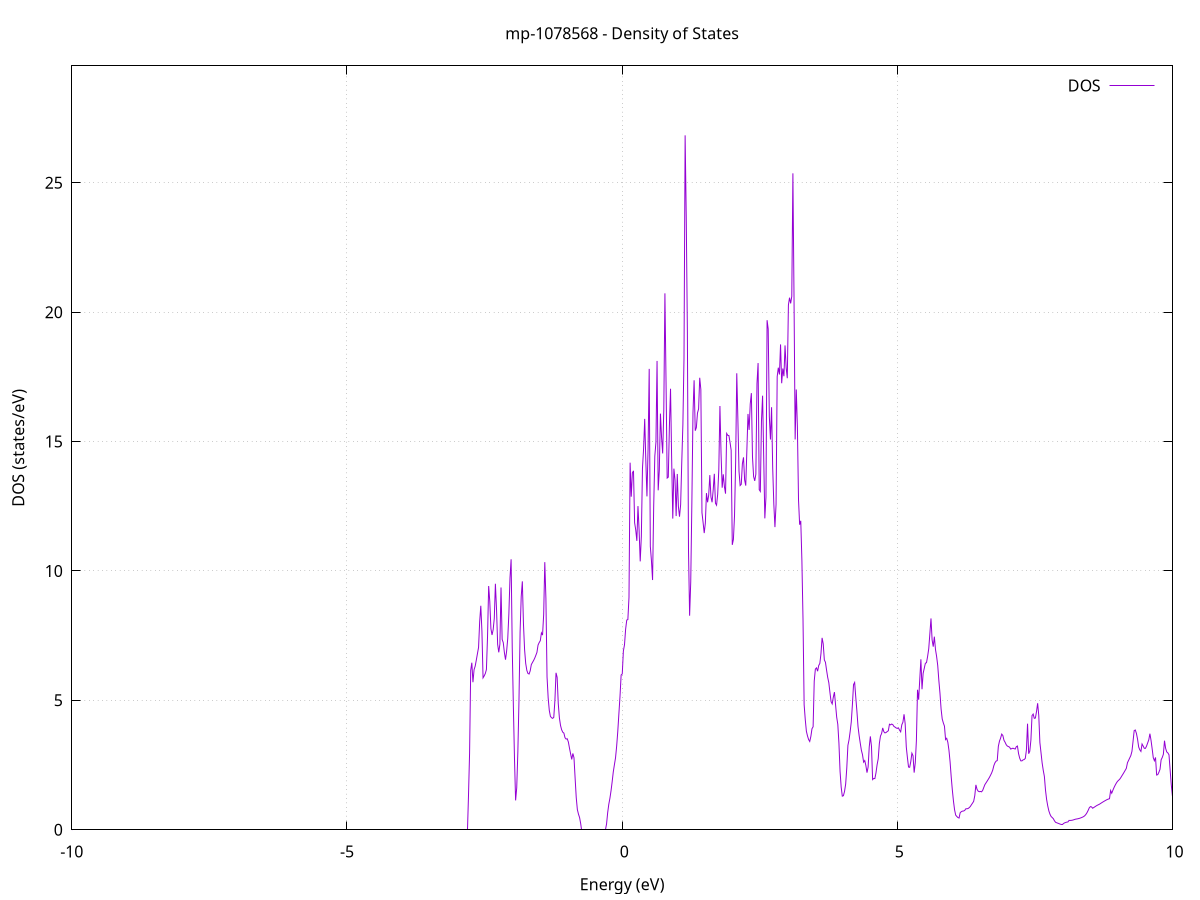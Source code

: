 set title 'mp-1078568 - Density of States'
set xlabel 'Energy (eV)'
set ylabel 'DOS (states/eV)'
set grid
set xrange [-10:10]
set yrange [0:29.516]
set xzeroaxis lt -1
set terminal png size 800,600
set output 'mp-1078568_dos_gnuplot.png'
plot '-' using 1:2 with lines title 'DOS'
-13.379700 0.000000
-13.359300 0.000000
-13.338900 0.000000
-13.318500 0.000000
-13.298100 0.000000
-13.277700 0.000000
-13.257300 0.000000
-13.236900 0.000000
-13.216500 0.000000
-13.196100 0.000000
-13.175700 0.000000
-13.155300 0.000000
-13.134900 0.000000
-13.114500 0.000000
-13.094100 0.000000
-13.073700 0.000000
-13.053300 0.000000
-13.032900 0.000000
-13.012500 0.000000
-12.992100 0.000000
-12.971700 0.000000
-12.951300 0.000000
-12.930900 0.000000
-12.910500 0.000000
-12.890100 0.000000
-12.869700 0.000000
-12.849300 0.000000
-12.828900 0.000000
-12.808500 0.000000
-12.788100 0.000000
-12.767700 0.000000
-12.747300 0.000000
-12.726900 0.000000
-12.706500 0.000000
-12.686100 0.000000
-12.665700 0.000000
-12.645300 0.000000
-12.624900 0.000000
-12.604500 0.000000
-12.584100 0.000000
-12.563700 0.000000
-12.543300 0.000000
-12.522900 0.000000
-12.502500 0.000000
-12.482100 0.000000
-12.461700 0.000000
-12.441300 0.000000
-12.420900 0.000000
-12.400500 0.000000
-12.380100 0.000000
-12.359700 0.000000
-12.339300 0.000000
-12.318900 0.000000
-12.298500 0.000000
-12.278100 0.000000
-12.257700 0.000000
-12.237300 0.000000
-12.216900 0.000000
-12.196500 0.000000
-12.176100 0.000000
-12.155700 0.000000
-12.135300 0.000000
-12.114900 0.000000
-12.094500 0.000000
-12.074100 0.000000
-12.053700 0.000000
-12.033300 0.000000
-12.012900 0.000000
-11.992500 0.000000
-11.972100 0.000000
-11.951700 0.000000
-11.931300 0.000000
-11.910900 0.000000
-11.890500 0.000000
-11.870100 0.000000
-11.849700 0.000000
-11.829300 0.000000
-11.808900 0.000000
-11.788500 0.000000
-11.768100 0.000000
-11.747700 0.000000
-11.727300 0.000000
-11.706900 0.000000
-11.686500 0.000000
-11.666100 0.000000
-11.645700 0.000000
-11.625300 0.000000
-11.604900 0.000000
-11.584500 0.000000
-11.564100 0.000000
-11.543700 0.000000
-11.523400 0.108900
-11.503000 0.819400
-11.482600 1.205900
-11.462200 1.557700
-11.441800 1.881600
-11.421400 2.191000
-11.401000 2.524100
-11.380600 2.869400
-11.360200 3.245200
-11.339800 3.652800
-11.319400 4.120000
-11.299000 4.657200
-11.278600 5.341600
-11.258200 6.221000
-11.237800 7.746300
-11.217400 8.858900
-11.197000 9.033500
-11.176600 9.567700
-11.156200 12.943600
-11.135800 8.912300
-11.115400 0.014500
-11.095000 4.649700
-11.074600 15.987800
-11.054200 9.380000
-11.033800 8.810100
-11.013400 8.669100
-10.993000 8.703800
-10.972600 7.683500
-10.952200 5.971200
-10.931800 5.061000
-10.911400 4.352900
-10.891000 3.793000
-10.870600 3.294800
-10.850200 2.865000
-10.829800 2.467000
-10.809400 2.091800
-10.789000 1.727900
-10.768600 1.366600
-10.748200 0.968600
-10.727800 0.380300
-10.707400 0.000000
-10.687000 0.000000
-10.666600 0.000000
-10.646200 0.000000
-10.625800 0.000000
-10.605400 0.000000
-10.585000 0.000000
-10.564600 0.000000
-10.544200 0.000000
-10.523800 0.000000
-10.503400 0.000000
-10.483000 0.000000
-10.462600 0.000000
-10.442200 0.000000
-10.421800 0.000000
-10.401400 0.000000
-10.381000 0.000000
-10.360600 0.000000
-10.340200 0.000000
-10.319800 0.000000
-10.299400 0.000000
-10.279000 0.000000
-10.258600 0.000000
-10.238200 0.000000
-10.217800 0.000000
-10.197400 0.000000
-10.177000 0.000000
-10.156600 0.000000
-10.136200 0.000000
-10.115800 0.000000
-10.095400 0.000000
-10.075000 0.000000
-10.054600 0.000000
-10.034200 0.000000
-10.013800 0.000000
-9.993400 0.000000
-9.973000 0.000000
-9.952600 0.000000
-9.932200 0.000000
-9.911800 0.000000
-9.891400 0.000000
-9.871000 0.000000
-9.850600 0.000000
-9.830200 0.000000
-9.809800 0.000000
-9.789400 0.000000
-9.769000 0.000000
-9.748600 0.000000
-9.728200 0.000000
-9.707800 0.000000
-9.687400 0.000000
-9.667000 0.000000
-9.646600 0.000000
-9.626300 0.000000
-9.605900 0.000000
-9.585500 0.000000
-9.565100 0.000000
-9.544700 0.000000
-9.524300 0.000000
-9.503900 0.000000
-9.483500 0.000000
-9.463100 0.000000
-9.442700 0.000000
-9.422300 0.000000
-9.401900 0.000000
-9.381500 0.000000
-9.361100 0.000000
-9.340700 0.000000
-9.320300 0.000000
-9.299900 0.000000
-9.279500 0.000000
-9.259100 0.000000
-9.238700 0.000000
-9.218300 0.000000
-9.197900 0.000000
-9.177500 0.000000
-9.157100 0.000000
-9.136700 0.000000
-9.116300 0.000000
-9.095900 0.000000
-9.075500 0.000000
-9.055100 0.000000
-9.034700 0.000000
-9.014300 0.000000
-8.993900 0.000000
-8.973500 0.000000
-8.953100 0.000000
-8.932700 0.000000
-8.912300 0.000000
-8.891900 0.000000
-8.871500 0.000000
-8.851100 0.000000
-8.830700 0.000000
-8.810300 0.000000
-8.789900 0.000000
-8.769500 0.000000
-8.749100 0.000000
-8.728700 0.000000
-8.708300 0.000000
-8.687900 0.000000
-8.667500 0.000000
-8.647100 0.000000
-8.626700 0.000000
-8.606300 0.000000
-8.585900 0.000000
-8.565500 0.000000
-8.545100 0.000000
-8.524700 0.000000
-8.504300 0.000000
-8.483900 0.000000
-8.463500 0.000000
-8.443100 0.000000
-8.422700 0.000000
-8.402300 0.000000
-8.381900 0.000000
-8.361500 0.000000
-8.341100 0.000000
-8.320700 0.000000
-8.300300 0.000000
-8.279900 0.000000
-8.259500 0.000000
-8.239100 0.000000
-8.218700 0.000000
-8.198300 0.000000
-8.177900 0.000000
-8.157500 0.000000
-8.137100 0.000000
-8.116700 0.000000
-8.096300 0.000000
-8.075900 0.000000
-8.055500 0.000000
-8.035100 0.000000
-8.014700 0.000000
-7.994300 0.000000
-7.973900 0.000000
-7.953500 0.000000
-7.933100 0.000000
-7.912700 0.000000
-7.892300 0.000000
-7.871900 0.000000
-7.851500 0.000000
-7.831100 0.000000
-7.810700 0.000000
-7.790300 0.000000
-7.769900 0.000000
-7.749500 0.000000
-7.729200 0.000000
-7.708800 0.000000
-7.688400 0.000000
-7.668000 0.000000
-7.647600 0.000000
-7.627200 0.000000
-7.606800 0.000000
-7.586400 0.000000
-7.566000 0.000000
-7.545600 0.000000
-7.525200 0.000000
-7.504800 0.000000
-7.484400 0.000000
-7.464000 0.000000
-7.443600 0.000000
-7.423200 0.000000
-7.402800 0.000000
-7.382400 0.000000
-7.362000 0.000000
-7.341600 0.000000
-7.321200 0.000000
-7.300800 0.000000
-7.280400 0.000000
-7.260000 0.000000
-7.239600 0.000000
-7.219200 0.000000
-7.198800 0.000000
-7.178400 0.000000
-7.158000 0.000000
-7.137600 0.000000
-7.117200 0.000000
-7.096800 0.000000
-7.076400 0.000000
-7.056000 0.000000
-7.035600 0.000000
-7.015200 0.000000
-6.994800 0.000000
-6.974400 0.000000
-6.954000 0.000000
-6.933600 0.000000
-6.913200 0.000000
-6.892800 0.000000
-6.872400 0.000000
-6.852000 0.000000
-6.831600 0.000000
-6.811200 0.000000
-6.790800 0.000000
-6.770400 0.000000
-6.750000 0.000000
-6.729600 0.000000
-6.709200 0.000000
-6.688800 0.000000
-6.668400 0.000000
-6.648000 0.000000
-6.627600 0.000000
-6.607200 0.000000
-6.586800 0.000000
-6.566400 0.000000
-6.546000 0.000000
-6.525600 0.000000
-6.505200 0.000000
-6.484800 0.000000
-6.464400 0.000000
-6.444000 0.000000
-6.423600 0.000000
-6.403200 0.000000
-6.382800 0.000000
-6.362400 0.000000
-6.342000 0.000000
-6.321600 0.000000
-6.301200 0.000000
-6.280800 0.000000
-6.260400 0.000000
-6.240000 0.000000
-6.219600 0.000000
-6.199200 0.000000
-6.178800 0.000000
-6.158400 0.000000
-6.138000 0.000000
-6.117600 0.000000
-6.097200 0.000000
-6.076800 0.000000
-6.056400 0.000000
-6.036000 0.000000
-6.015600 0.000000
-5.995200 0.000000
-5.974800 0.000000
-5.954400 0.000000
-5.934000 0.000000
-5.913600 0.000000
-5.893200 0.000000
-5.872800 0.000000
-5.852500 0.000000
-5.832100 0.000000
-5.811700 0.000000
-5.791300 0.000000
-5.770900 0.000000
-5.750500 0.000000
-5.730100 0.000000
-5.709700 0.000000
-5.689300 0.000000
-5.668900 0.000000
-5.648500 0.000000
-5.628100 0.000000
-5.607700 0.000000
-5.587300 0.000000
-5.566900 0.000000
-5.546500 0.000000
-5.526100 0.000000
-5.505700 0.000000
-5.485300 0.000000
-5.464900 0.000000
-5.444500 0.000000
-5.424100 0.000000
-5.403700 0.000000
-5.383300 0.000000
-5.362900 0.000000
-5.342500 0.000000
-5.322100 0.000000
-5.301700 0.000000
-5.281300 0.000000
-5.260900 0.000000
-5.240500 0.000000
-5.220100 0.000000
-5.199700 0.000000
-5.179300 0.000000
-5.158900 0.000000
-5.138500 0.000000
-5.118100 0.000000
-5.097700 0.000000
-5.077300 0.000000
-5.056900 0.000000
-5.036500 0.000000
-5.016100 0.000000
-4.995700 0.000000
-4.975300 0.000000
-4.954900 0.000000
-4.934500 0.000000
-4.914100 0.000000
-4.893700 0.000000
-4.873300 0.000000
-4.852900 0.000000
-4.832500 0.000000
-4.812100 0.000000
-4.791700 0.000000
-4.771300 0.000000
-4.750900 0.000000
-4.730500 0.000000
-4.710100 0.000000
-4.689700 0.000000
-4.669300 0.000000
-4.648900 0.000000
-4.628500 0.000000
-4.608100 0.000000
-4.587700 0.000000
-4.567300 0.000000
-4.546900 0.000000
-4.526500 0.000000
-4.506100 0.000000
-4.485700 0.000000
-4.465300 0.000000
-4.444900 0.000000
-4.424500 0.000000
-4.404100 0.000000
-4.383700 0.000000
-4.363300 0.000000
-4.342900 0.000000
-4.322500 0.000000
-4.302100 0.000000
-4.281700 0.000000
-4.261300 0.000000
-4.240900 0.000000
-4.220500 0.000000
-4.200100 0.000000
-4.179700 0.000000
-4.159300 0.000000
-4.138900 0.000000
-4.118500 0.000000
-4.098100 0.000000
-4.077700 0.000000
-4.057300 0.000000
-4.036900 0.000000
-4.016500 0.000000
-3.996100 0.000000
-3.975700 0.000000
-3.955400 0.000000
-3.935000 0.000000
-3.914600 0.000000
-3.894200 0.000000
-3.873800 0.000000
-3.853400 0.000000
-3.833000 0.000000
-3.812600 0.000000
-3.792200 0.000000
-3.771800 0.000000
-3.751400 0.000000
-3.731000 0.000000
-3.710600 0.000000
-3.690200 0.000000
-3.669800 0.000000
-3.649400 0.000000
-3.629000 0.000000
-3.608600 0.000000
-3.588200 0.000000
-3.567800 0.000000
-3.547400 0.000000
-3.527000 0.000000
-3.506600 0.000000
-3.486200 0.000000
-3.465800 0.000000
-3.445400 0.000000
-3.425000 0.000000
-3.404600 0.000000
-3.384200 0.000000
-3.363800 0.000000
-3.343400 0.000000
-3.323000 0.000000
-3.302600 0.000000
-3.282200 0.000000
-3.261800 0.000000
-3.241400 0.000000
-3.221000 0.000000
-3.200600 0.000000
-3.180200 0.000000
-3.159800 0.000000
-3.139400 0.000000
-3.119000 0.000000
-3.098600 0.000000
-3.078200 0.000000
-3.057800 0.000000
-3.037400 0.000000
-3.017000 0.000000
-2.996600 0.000000
-2.976200 0.000000
-2.955800 0.000000
-2.935400 0.000000
-2.915000 0.000000
-2.894600 0.000000
-2.874200 0.000000
-2.853800 0.000000
-2.833400 0.000000
-2.813000 0.000000
-2.792600 1.263100
-2.772200 2.953800
-2.751800 6.156300
-2.731400 6.455600
-2.711000 5.700800
-2.690600 6.186400
-2.670200 6.322100
-2.649800 6.556500
-2.629400 6.803900
-2.609000 7.045700
-2.588600 8.047800
-2.568200 8.655600
-2.547800 7.667600
-2.527400 5.870600
-2.507000 5.944100
-2.486600 6.035700
-2.466200 6.190700
-2.445800 7.469800
-2.425400 9.418700
-2.405000 8.815800
-2.384600 7.771700
-2.364200 7.525800
-2.343800 7.729900
-2.323400 8.165800
-2.303000 9.505700
-2.282600 8.524500
-2.262200 7.166500
-2.241800 6.855100
-2.221400 7.174000
-2.201000 9.363200
-2.180600 7.357000
-2.160200 7.231900
-2.139800 6.850400
-2.119400 6.571900
-2.099000 6.904500
-2.078600 7.390900
-2.058300 8.344400
-2.037900 9.727400
-2.017500 10.451000
-1.997100 7.046400
-1.976700 4.787600
-1.956300 2.759700
-1.935900 1.134900
-1.915500 1.620100
-1.895100 3.003200
-1.874700 4.996200
-1.854300 7.640000
-1.833900 9.012200
-1.813500 9.599100
-1.793100 7.951500
-1.772700 6.963200
-1.752300 6.427300
-1.731900 6.159300
-1.711500 6.039700
-1.691100 6.018100
-1.670700 6.140700
-1.650300 6.382500
-1.629900 6.462900
-1.609500 6.538900
-1.589100 6.627300
-1.568700 6.737500
-1.548300 6.853500
-1.527900 7.138400
-1.507500 7.232800
-1.487100 7.307100
-1.466700 7.607900
-1.446300 7.523400
-1.425900 8.316100
-1.405500 10.341700
-1.385100 8.929300
-1.364700 5.907300
-1.344300 5.097800
-1.323900 4.614200
-1.303500 4.383200
-1.283100 4.329500
-1.262700 4.304700
-1.242300 4.344100
-1.221900 4.986600
-1.201500 6.064900
-1.181100 5.890600
-1.160700 4.873400
-1.140300 4.326200
-1.119900 4.031900
-1.099500 3.866300
-1.079100 3.770400
-1.058700 3.736100
-1.038300 3.558100
-1.017900 3.505100
-0.997500 3.516300
-0.977100 3.390000
-0.956700 3.152600
-0.936300 2.932000
-0.915900 2.719000
-0.895500 2.948300
-0.875100 2.783400
-0.854700 2.001700
-0.834300 1.249900
-0.813900 0.780700
-0.793500 0.604200
-0.773100 0.470800
-0.752700 0.229800
-0.732300 0.000000
-0.711900 0.000000
-0.691500 0.000000
-0.671100 0.000000
-0.650700 0.000000
-0.630300 0.000000
-0.609900 0.000000
-0.589500 0.000000
-0.569100 0.000000
-0.548700 0.000000
-0.528300 0.000000
-0.507900 0.000000
-0.487500 0.000000
-0.467100 0.000000
-0.446700 0.000000
-0.426300 0.000000
-0.405900 0.000000
-0.385500 0.000000
-0.365100 0.000000
-0.344700 0.000000
-0.324300 0.000000
-0.303900 0.000000
-0.283500 0.219700
-0.263100 0.658700
-0.242700 0.983800
-0.222300 1.217500
-0.201900 1.507600
-0.181500 1.855500
-0.161200 2.232700
-0.140800 2.511800
-0.120400 2.776700
-0.100000 3.224900
-0.079600 3.792600
-0.059200 4.485600
-0.038800 5.158600
-0.018400 5.979600
0.002000 6.021200
0.022400 6.906800
0.042800 7.150300
0.063200 7.750600
0.083600 8.102700
0.104000 8.123200
0.124400 8.981000
0.144800 14.183900
0.165200 12.870300
0.185600 13.785500
0.206000 13.868900
0.226400 11.864800
0.246800 11.586300
0.267200 11.162800
0.287600 12.507200
0.308000 11.578300
0.328400 10.369200
0.348800 11.334100
0.369200 13.959100
0.389600 14.718600
0.410000 15.877000
0.430400 14.243900
0.450800 12.881100
0.471200 14.723800
0.491600 17.809100
0.512000 10.949400
0.532400 10.397200
0.552800 9.650200
0.573200 12.503100
0.593600 14.433200
0.614000 14.966100
0.634400 18.116100
0.654800 13.115700
0.675200 13.885300
0.695600 16.080800
0.716000 15.163800
0.736400 14.540200
0.756800 16.222400
0.777200 20.726200
0.797600 17.298500
0.818000 13.589800
0.838400 13.625100
0.858800 15.598000
0.879200 17.039800
0.899600 14.344000
0.920000 12.023100
0.940400 13.953400
0.960800 13.521300
0.981200 12.121500
1.001600 13.748500
1.022000 12.491700
1.042400 12.098200
1.062800 12.562100
1.083200 14.195300
1.103600 15.652800
1.124000 18.221800
1.144400 26.832600
1.164800 23.677300
1.185200 19.255000
1.205600 10.798400
1.226000 8.272000
1.246400 9.584900
1.266800 12.628700
1.287200 16.113100
1.307600 17.367200
1.328000 15.419300
1.348400 15.540500
1.368800 16.101600
1.389200 16.260500
1.409600 17.464400
1.430000 17.011800
1.450400 12.252100
1.470800 11.874400
1.491200 11.464800
1.511600 11.845700
1.532000 13.008400
1.552400 12.655200
1.572800 12.933600
1.593200 13.703300
1.613600 12.859400
1.634000 12.654300
1.654400 13.132800
1.674800 13.754500
1.695200 12.618300
1.715500 12.540900
1.735900 12.963200
1.756300 13.909700
1.776700 16.372500
1.797100 14.540400
1.817500 13.216600
1.837900 13.734600
1.858300 13.257400
1.878700 12.987300
1.899100 15.313300
1.919500 15.240400
1.939900 15.231900
1.960300 14.965900
1.980700 14.667600
2.001100 11.008500
2.021500 11.214600
2.041900 12.132500
2.062300 14.209300
2.082700 17.639200
2.103100 15.842400
2.123500 13.851000
2.143900 13.300800
2.164300 13.347900
2.184700 14.142800
2.205100 14.389500
2.225500 13.513900
2.245900 13.297900
2.266300 14.680700
2.286700 16.066400
2.307100 15.451100
2.327500 16.449800
2.347900 16.871500
2.368300 14.410000
2.388700 13.650800
2.409100 13.480800
2.429500 13.740700
2.449900 17.242300
2.470300 18.033500
2.490700 13.140500
2.511100 13.073000
2.531500 15.789000
2.551900 16.773800
2.572300 14.375100
2.592700 12.031100
2.613100 12.854700
2.633500 19.689200
2.653900 19.349900
2.674300 15.971300
2.694700 15.079800
2.715100 16.327900
2.735500 13.984100
2.755900 12.584200
2.776300 11.694900
2.796700 12.576900
2.817100 17.509100
2.837500 17.853900
2.857900 17.591600
2.878300 18.754800
2.898700 17.253800
2.919100 17.821400
2.939500 17.524600
2.959900 18.713500
2.980300 17.844400
3.000700 17.447800
3.021100 20.276800
3.041500 20.559400
3.061900 20.338000
3.082300 20.613200
3.102700 25.363500
3.123100 20.519000
3.143500 15.081500
3.163900 17.012700
3.184300 15.569900
3.204700 12.743900
3.225100 11.788200
3.245500 11.938300
3.265900 10.421500
3.286300 8.141100
3.306700 4.835600
3.327100 4.263700
3.347500 3.808100
3.367900 3.625400
3.388300 3.485500
3.408700 3.412300
3.429100 3.608700
3.449500 3.904700
3.469900 3.979400
3.490300 5.746400
3.510700 6.207300
3.531100 6.255500
3.551500 6.127100
3.571900 6.347400
3.592300 6.428600
3.612600 6.806400
3.633000 7.415500
3.653400 7.184200
3.673800 6.564400
3.694200 6.470900
3.714600 6.166100
3.735000 5.887300
3.755400 5.681500
3.775800 5.303700
3.796200 4.951600
3.816600 4.863500
3.837000 5.123100
3.857400 5.319100
3.877800 4.830000
3.898200 4.352000
3.918600 4.072100
3.939000 3.343800
3.959400 2.262600
3.979800 1.650700
4.000200 1.299000
4.020600 1.316600
4.041000 1.484400
4.061400 1.766800
4.081800 2.392900
4.102200 3.260900
4.122600 3.474900
4.143000 3.795000
4.163400 4.166800
4.183800 4.832900
4.204200 5.608300
4.224600 5.692500
4.245000 5.122200
4.265400 4.588800
4.285800 3.988600
4.306200 3.637600
4.326600 3.343200
4.347000 3.071900
4.367400 2.898700
4.387800 2.613400
4.408200 2.674200
4.428600 2.481500
4.449000 2.208300
4.469400 2.424800
4.489800 3.204000
4.510200 3.607300
4.530600 3.220300
4.551000 1.939100
4.571400 1.982900
4.591800 1.977700
4.612200 2.198400
4.632600 2.514400
4.653000 2.744900
4.673400 3.329700
4.693800 3.621800
4.714200 3.717000
4.734600 3.935700
4.755000 3.789100
4.775400 3.742500
4.795800 3.759000
4.816200 3.795000
4.836600 3.826000
4.857000 4.078800
4.877400 4.053500
4.897800 4.084700
4.918200 4.061600
4.938600 3.992200
4.959000 3.966900
4.979400 3.933300
4.999800 3.917800
5.020200 3.937800
5.040600 3.849000
5.061000 3.784800
5.081400 4.056800
5.101800 4.157600
5.122200 4.462000
5.142600 4.098700
5.163000 3.197300
5.183400 2.787100
5.203800 2.423500
5.224200 2.414200
5.244600 2.633800
5.265000 2.959100
5.285400 2.861400
5.305800 2.208400
5.326200 2.586000
5.346600 3.447000
5.367000 5.410000
5.387400 5.026700
5.407800 5.811300
5.428200 6.588500
5.448600 5.429300
5.469000 6.042300
5.489400 6.238000
5.509700 6.434600
5.530100 6.456700
5.550500 6.699100
5.570900 6.998200
5.591300 7.575400
5.611700 8.165800
5.632100 7.337200
5.652500 7.075800
5.672900 7.462100
5.693300 6.966900
5.713700 6.699900
5.734100 6.350200
5.754500 5.769500
5.774900 5.278500
5.795300 4.665400
5.815700 4.281300
5.836100 4.127700
5.856500 4.004400
5.876900 3.484800
5.897300 3.534700
5.917700 3.382900
5.938100 3.074700
5.958500 2.629800
5.978900 2.048400
5.999300 1.544500
6.019700 1.114400
6.040100 0.774400
6.060500 0.566600
6.080900 0.514200
6.101300 0.472500
6.121700 0.453800
6.142100 0.658500
6.162500 0.699200
6.182900 0.720000
6.203300 0.725700
6.223700 0.745200
6.244100 0.810000
6.264500 0.811400
6.284900 0.821300
6.305300 0.853400
6.325700 0.897900
6.346100 0.965100
6.366500 1.029700
6.386900 1.096900
6.407300 1.316700
6.427700 1.735100
6.448100 1.564200
6.468500 1.493100
6.488900 1.470700
6.509300 1.481200
6.529700 1.465700
6.550100 1.518000
6.570500 1.631900
6.590900 1.743800
6.611300 1.810600
6.631700 1.878400
6.652100 1.948200
6.672500 2.020300
6.692900 2.104800
6.713300 2.193300
6.733700 2.307400
6.754100 2.479300
6.774500 2.590100
6.794900 2.653200
6.815300 2.672400
6.835700 3.222800
6.856100 3.424900
6.876500 3.539800
6.896900 3.696700
6.917300 3.643600
6.937700 3.459100
6.958100 3.381200
6.978500 3.288100
6.998900 3.234500
7.019300 3.215000
7.039700 3.191300
7.060100 3.117500
7.080500 3.137000
7.100900 3.152100
7.121300 3.134500
7.141700 3.119000
7.162100 3.210300
7.182500 3.235500
7.202900 2.942800
7.223300 2.768500
7.243700 2.662900
7.264100 2.662400
7.284500 2.700700
7.304900 2.714700
7.325300 2.757300
7.345700 3.083800
7.366100 4.098500
7.386500 2.939400
7.406800 3.034900
7.427200 3.464600
7.447600 4.411600
7.468000 4.471100
7.488400 4.307100
7.508800 4.317500
7.529200 4.567800
7.549600 4.889500
7.570000 4.419600
7.590400 3.370000
7.610800 2.980300
7.631200 2.584100
7.651600 2.297800
7.672000 2.060600
7.692400 1.531800
7.712800 1.168000
7.733200 0.922100
7.753600 0.727700
7.774000 0.600500
7.794400 0.513700
7.814800 0.472100
7.835200 0.427500
7.855600 0.345600
7.876000 0.287700
7.896400 0.271100
7.916800 0.254200
7.937200 0.236900
7.957600 0.219000
7.978000 0.200700
7.998400 0.200700
8.018800 0.241200
8.039200 0.266400
8.059600 0.283300
8.080000 0.295700
8.100400 0.303700
8.120800 0.362300
8.141200 0.360500
8.161600 0.363500
8.182000 0.371300
8.202400 0.384000
8.222800 0.400000
8.243200 0.411800
8.263600 0.418600
8.284000 0.427500
8.304400 0.439000
8.324800 0.453000
8.345200 0.469600
8.365600 0.488800
8.386000 0.510700
8.406400 0.544600
8.426800 0.595300
8.447200 0.662800
8.467600 0.749600
8.488000 0.849000
8.508400 0.894800
8.528800 0.884400
8.549200 0.832400
8.569600 0.860000
8.590000 0.888700
8.610400 0.918100
8.630800 0.944300
8.651200 0.965300
8.671600 0.986800
8.692000 1.015100
8.712400 1.043100
8.732800 1.070200
8.753200 1.096600
8.773600 1.122200
8.794000 1.146500
8.814400 1.170000
8.834800 1.186200
8.855200 1.201100
8.875600 1.516800
8.896000 1.413600
8.916400 1.525400
8.936800 1.628300
8.957200 1.718100
8.977600 1.796100
8.998000 1.863800
9.018400 1.908500
9.038800 1.948200
9.059200 2.010100
9.079600 2.081700
9.100000 2.151100
9.120400 2.223400
9.140800 2.298600
9.161200 2.373900
9.181600 2.589300
9.202000 2.681300
9.222400 2.774500
9.242800 2.867400
9.263200 3.030000
9.283500 3.423800
9.303900 3.831700
9.324300 3.855200
9.344700 3.721200
9.365100 3.499800
9.385500 3.198100
9.405900 3.088200
9.426300 3.027100
9.446700 3.313800
9.467100 3.233900
9.487500 3.148600
9.507900 3.145100
9.528300 3.232200
9.548700 3.355100
9.569100 3.476900
9.589500 3.713900
9.609900 3.456900
9.630300 3.131300
9.650700 2.785200
9.671100 2.668200
9.691500 2.794900
9.711900 2.115400
9.732300 2.130500
9.752700 2.222400
9.773100 2.335700
9.793500 2.704900
9.813900 2.793400
9.834300 2.919200
9.854700 3.442200
9.875100 3.146500
9.895500 3.008100
9.915900 2.970200
9.936300 2.895500
9.956700 2.320100
9.977100 1.753400
9.997500 1.326700
10.017900 1.079400
10.038300 0.907900
10.058700 0.836300
10.079100 0.777400
10.099500 0.725600
10.119900 1.036200
10.140300 1.249300
10.160700 1.280900
10.181100 1.223100
10.201500 1.155400
10.221900 1.127500
10.242300 1.145300
10.262700 1.162600
10.283100 1.177400
10.303500 1.191000
10.323900 1.209400
10.344300 1.242600
10.364700 1.327100
10.385100 1.311300
10.405500 1.355800
10.425900 1.399400
10.446300 1.423800
10.466700 1.462500
10.487100 1.505300
10.507500 1.554600
10.527900 1.610100
10.548300 1.693700
10.568700 1.789300
10.589100 1.842000
10.609500 1.885700
10.629900 1.938900
10.650300 2.023500
10.670700 2.110100
10.691100 2.089900
10.711500 2.047200
10.731900 2.010800
10.752300 1.990200
10.772700 1.986800
10.793100 1.998800
10.813500 2.020600
10.833900 2.005800
10.854300 1.947800
10.874700 1.955800
10.895100 1.704000
10.915500 1.665700
10.935900 1.635800
10.956300 1.616200
10.976700 1.603600
10.997100 1.560300
11.017500 1.510900
11.037900 1.465800
11.058300 1.418400
11.078700 1.348100
11.099100 1.301600
11.119500 1.266500
11.139900 1.244700
11.160300 1.234600
11.180600 1.229700
11.201000 1.228300
11.221400 1.242800
11.241800 1.283800
11.262200 1.320000
11.282600 1.369600
11.303000 1.393100
11.323400 1.302200
11.343800 1.362300
11.364200 1.383300
11.384600 1.385100
11.405000 1.398100
11.425400 1.413800
11.445800 1.432300
11.466200 1.457100
11.486600 1.507900
11.507000 1.587300
11.527400 1.696200
11.547800 2.012200
11.568200 1.692000
11.588600 1.726800
11.609000 1.789400
11.629400 1.782100
11.649800 1.776700
11.670200 1.887700
11.690600 1.793900
11.711000 1.866400
11.731400 1.933200
11.751800 2.007100
11.772200 2.093600
11.792600 2.213200
11.813000 2.352600
11.833400 2.491600
11.853800 2.630200
11.874200 2.820600
11.894600 3.193000
11.915000 3.669900
11.935400 3.753300
11.955800 3.714300
11.976200 3.635300
11.996600 3.504900
12.017000 3.291800
12.037400 2.964000
12.057800 2.820400
12.078200 2.977600
12.098600 2.415900
12.119000 2.318500
12.139400 2.249900
12.159800 2.181800
12.180200 2.125500
12.200600 2.092800
12.221000 2.088200
12.241400 2.103400
12.261800 2.118500
12.282200 2.131300
12.302600 2.137500
12.323000 2.117400
12.343400 2.046700
12.363800 2.219500
12.384200 2.588700
12.404600 2.778800
12.425000 2.232600
12.445400 2.159900
12.465800 1.849800
12.486200 1.687500
12.506600 1.572500
12.527000 1.495700
12.547400 1.425900
12.567800 1.314800
12.588200 1.263000
12.608600 1.213400
12.629000 1.147400
12.649400 1.109100
12.669800 1.085700
12.690200 1.079200
12.710600 1.084200
12.731000 1.101100
12.751400 1.122100
12.771800 1.143000
12.792200 1.164100
12.812600 1.185200
12.833000 1.208900
12.853400 1.236300
12.873800 1.275700
12.894200 1.337400
12.914600 1.420600
12.935000 1.517400
12.955400 1.575400
12.975800 1.584800
12.996200 1.595300
13.016600 1.611600
13.037000 1.636000
13.057400 1.668900
13.077700 1.709000
13.098100 1.743100
13.118500 1.788100
13.138900 1.856400
13.159300 2.268200
13.179700 2.388500
13.200100 2.544400
13.220500 2.730300
13.240900 3.095300
13.261300 3.095600
13.281700 3.161700
13.302100 3.223100
13.322500 3.256400
13.342900 3.329300
13.363300 3.380800
13.383700 3.341200
13.404100 3.221100
13.424500 3.155500
13.444900 3.093000
13.465300 3.036600
13.485700 3.005200
13.506100 2.997000
13.526500 2.937700
13.546900 2.821100
13.567300 2.683200
13.587700 2.589000
13.608100 2.552900
13.628500 2.434000
13.648900 2.484500
13.669300 2.308500
13.689700 2.086500
13.710100 1.756600
13.730500 1.568900
13.750900 1.500800
13.771300 1.458900
13.791700 1.479700
13.812100 1.604700
13.832500 1.671500
13.852900 1.771600
13.873300 1.835000
13.893700 1.846600
13.914100 1.896000
13.934500 1.928500
13.954900 1.934800
13.975300 1.999000
13.995700 2.036900
14.016100 2.054300
14.036500 2.065500
14.056900 2.065400
14.077300 2.052800
14.097700 2.042800
14.118100 2.052200
14.138500 2.245600
14.158900 2.454500
14.179300 2.601500
14.199700 2.658100
14.220100 2.744800
14.240500 2.790300
14.260900 2.899700
14.281300 2.936500
14.301700 2.942200
14.322100 2.919200
14.342500 2.768200
14.362900 2.745800
14.383300 2.739700
14.403700 2.721600
14.424100 2.744000
14.444500 2.731800
14.464900 2.700400
14.485300 2.651700
14.505700 2.607300
14.526100 2.564500
14.546500 2.521400
14.566900 2.504900
14.587300 2.547200
14.607700 2.640100
14.628100 2.687600
14.648500 2.685700
14.668900 2.623800
14.689300 2.554500
14.709700 2.565100
14.730100 2.577700
14.750500 2.659500
14.770900 2.773700
14.791300 2.757200
14.811700 2.784600
14.832100 2.807300
14.852500 2.831800
14.872900 2.846700
14.893300 2.846200
14.913700 2.879600
14.934100 2.727100
14.954500 2.822000
14.974800 2.898500
14.995200 2.985100
15.015600 3.063000
15.036000 3.112800
15.056400 3.157200
15.076800 3.140500
15.097200 3.033500
15.117600 2.977300
15.138000 2.940700
15.158400 2.890900
15.178800 2.839300
15.199200 2.825800
15.219600 3.191400
15.240000 3.312600
15.260400 3.336300
15.280800 3.391900
15.301200 3.419700
15.321600 3.448600
15.342000 3.493300
15.362400 3.553400
15.382800 3.604300
15.403200 3.684200
15.423600 3.794000
15.444000 3.911100
15.464400 4.071900
15.484800 4.080700
15.505200 3.936300
15.525600 3.855000
15.546000 3.812700
15.566400 3.277700
15.586800 3.241700
15.607200 3.245500
15.627600 3.224200
15.648000 3.169300
15.668400 3.073500
15.688800 2.923600
15.709200 2.828000
15.729600 2.820200
15.750000 2.903500
15.770400 2.962000
15.790800 2.958100
15.811200 3.003000
15.831600 3.207100
15.852000 3.459600
15.872400 3.722800
15.892800 3.740800
15.913200 3.569800
15.933600 3.488000
15.954000 3.464100
15.974400 3.438900
15.994800 3.434000
16.015200 3.389800
16.035600 3.314300
16.056000 3.280900
16.076400 3.383200
16.096800 3.599900
16.117200 3.793500
16.137600 3.900400
16.158000 3.906900
16.178400 3.914000
16.198800 4.016200
16.219200 4.096300
16.239600 4.064700
16.260000 4.002000
16.280400 4.028500
16.300800 4.071900
16.321200 4.114600
16.341600 4.156700
16.362000 4.108000
16.382400 4.043100
16.402800 3.985600
16.423200 3.937800
16.443600 3.895600
16.464000 3.861900
16.484400 3.749800
16.504800 3.638900
16.525200 3.601000
16.545600 3.759500
16.566000 3.909600
16.586400 4.027600
16.606800 4.182300
16.627200 4.170500
16.647600 4.546800
16.668000 4.542500
16.688400 4.398200
16.708800 4.107200
16.729200 3.905300
16.749600 3.674400
16.770000 3.315700
16.790400 3.104600
16.810800 3.291300
16.831200 2.924800
16.851500 2.662500
16.871900 2.569200
16.892300 2.489400
16.912700 2.420100
16.933100 2.360200
16.953500 2.374500
16.973900 2.408900
16.994300 2.473700
17.014700 2.543000
17.035100 2.469000
17.055500 2.334900
17.075900 2.168200
17.096300 2.085000
17.116700 1.907200
17.137100 1.873800
17.157500 1.911200
17.177900 1.948600
17.198300 1.965000
17.218700 1.971200
17.239100 2.013500
17.259500 2.051600
17.279900 2.073900
17.300300 2.096300
17.320700 2.115400
17.341100 2.128600
17.361500 2.133900
17.381900 2.131600
17.402300 2.121700
17.422700 2.108900
17.443100 2.098800
17.463500 2.086300
17.483900 2.069800
17.504300 2.061700
17.524700 2.061600
17.545100 2.070400
17.565500 2.091300
17.585900 2.127100
17.606300 2.181400
17.626700 2.256600
17.647100 2.345900
17.667500 2.427000
17.687900 2.543200
17.708300 2.625700
17.728700 2.666900
17.749100 2.663000
17.769500 2.699100
17.789900 2.910000
17.810300 2.860200
17.830700 2.831500
17.851100 2.816800
17.871500 2.777200
17.891900 2.753200
17.912300 3.453300
17.932700 2.842700
17.953100 2.745900
17.973500 2.723700
17.993900 2.709100
18.014300 2.704600
18.034700 2.693700
18.055100 2.670800
18.075500 2.587300
18.095900 2.566400
18.116300 2.638700
18.136700 2.903700
18.157100 2.651300
18.177500 2.447300
18.197900 2.325100
18.218300 2.268000
18.238700 2.274300
18.259100 2.290200
18.279500 2.316100
18.299900 2.376600
18.320300 2.408600
18.340700 2.445300
18.361100 2.492900
18.381500 2.601900
18.401900 2.697100
18.422300 2.763100
18.442700 2.805000
18.463100 2.833200
18.483500 2.871100
18.503900 2.935600
18.524300 2.979700
18.544700 2.997300
18.565100 3.003000
18.585500 2.972500
18.605900 2.912600
18.626300 2.869600
18.646700 2.813200
18.667100 2.746600
18.687500 2.692000
18.707900 2.676200
18.728300 2.717200
18.748600 2.694900
18.769000 2.624800
18.789400 2.610300
18.809800 2.609000
18.830200 2.609500
18.850600 2.612600
18.871000 2.629600
18.891400 2.640100
18.911800 2.685200
18.932200 2.720800
18.952600 2.740700
18.973000 2.752700
18.993400 2.736600
19.013800 2.731000
19.034200 2.796200
19.054600 2.912800
19.075000 3.034400
19.095400 3.010500
19.115800 3.007500
19.136200 3.061900
19.156600 3.105600
19.177000 3.136300
19.197400 3.140400
19.217800 3.122900
19.238200 3.061400
19.258600 2.961500
19.279000 2.858700
19.299400 2.763200
19.319800 2.698600
19.340200 2.664700
19.360600 2.650100
19.381000 2.659400
19.401400 2.619600
19.421800 2.562700
19.442200 2.509500
19.462600 2.424600
19.483000 2.198600
19.503400 2.040200
19.523800 2.143800
19.544200 2.255500
19.564600 2.757800
19.585000 3.180600
19.605400 3.041300
19.625800 3.169500
19.646200 3.321600
19.666600 3.501000
19.687000 3.749400
19.707400 4.012500
19.727800 4.206900
19.748200 4.357100
19.768600 4.445200
19.789000 4.460400
19.809400 4.383000
19.829800 4.287900
19.850200 4.035200
19.870600 3.925500
19.891000 3.803300
19.911400 3.715600
19.931800 3.615100
19.952200 3.630600
19.972600 3.578400
19.993000 3.587000
20.013400 4.237000
20.033800 4.107600
20.054200 4.517600
20.074600 4.789800
20.095000 4.713500
20.115400 4.549700
20.135800 4.407200
20.156200 4.586600
20.176600 4.313000
20.197000 4.405800
20.217400 4.777000
20.237800 5.119400
20.258200 5.155600
20.278600 5.184500
20.299000 5.188400
20.319400 5.148300
20.339800 5.223100
20.360200 6.293700
20.380600 6.164300
20.401000 6.156200
20.421400 5.798600
20.441800 4.987000
20.462200 4.466300
20.482600 4.256000
20.503000 4.164600
20.523400 4.084200
20.543800 4.009300
20.564200 3.971700
20.584600 3.918800
20.605000 3.900700
20.625400 3.912100
20.645700 3.712500
20.666100 3.996200
20.686500 4.002000
20.706900 3.895000
20.727300 3.969300
20.747700 4.065900
20.768100 4.194400
20.788500 4.186800
20.808900 4.333100
20.829300 5.116100
20.849700 4.867700
20.870100 4.562100
20.890500 4.068400
20.910900 3.331000
20.931300 2.765900
20.951700 2.710300
20.972100 2.683800
20.992500 2.672500
21.012900 2.675300
21.033300 2.751900
21.053700 2.934200
21.074100 3.216000
21.094500 3.814700
21.114900 4.383600
21.135300 4.663700
21.155700 4.730200
21.176100 4.591000
21.196500 4.671400
21.216900 5.046300
21.237300 4.603500
21.257700 4.334100
21.278100 4.193000
21.298500 4.068100
21.318900 3.963600
21.339300 3.887900
21.359700 3.770800
21.380100 3.360000
21.400500 3.217600
21.420900 3.098000
21.441300 2.993400
21.461700 2.984700
21.482100 2.889600
21.502500 2.980100
21.522900 3.120900
21.543300 3.387900
21.563700 3.763800
21.584100 4.171800
21.604500 4.520700
21.624900 4.748000
21.645300 4.666400
21.665700 4.536400
21.686100 4.489100
21.706500 4.481000
21.726900 4.408700
21.747300 4.294400
21.767700 4.209300
21.788100 4.091200
21.808500 4.169200
21.828900 4.081900
21.849300 4.092800
21.869700 4.063200
21.890100 3.881100
21.910500 3.989400
21.930900 4.051500
21.951300 4.003700
21.971700 3.915800
21.992100 3.921900
22.012500 3.772800
22.032900 3.544700
22.053300 3.466200
22.073700 3.560700
22.094100 3.654000
22.114500 3.486600
22.134900 3.251900
22.155300 3.449800
22.175700 3.224500
22.196100 3.219900
22.216500 3.236900
22.236900 3.296500
22.257300 3.381500
22.277700 3.757500
22.298100 4.086600
22.318500 4.197900
22.338900 4.614800
22.359300 4.676400
22.379700 4.564000
22.400100 4.429900
22.420500 4.410000
22.440900 4.488400
22.461300 4.544000
22.481700 4.721500
22.502100 4.872600
22.522400 4.762500
22.542800 4.650400
22.563200 4.563200
22.583600 4.465900
22.604000 4.341400
22.624400 4.685700
22.644800 5.196500
22.665200 5.473600
22.685600 5.713900
22.706000 5.843700
22.726400 5.907400
22.746800 5.944900
22.767200 6.118200
22.787600 6.376700
22.808000 6.343900
22.828400 6.520600
22.848800 6.860300
22.869200 6.265100
22.889600 6.182700
22.910000 6.595500
22.930400 6.407100
22.950800 5.765300
22.971200 5.354600
22.991600 4.872900
23.012000 4.381400
23.032400 3.953800
23.052800 3.627800
23.073200 3.607000
23.093600 3.371900
23.114000 3.197100
23.134400 3.132000
23.154800 3.181300
23.175200 3.248300
23.195600 3.401600
23.216000 4.071100
23.236400 5.036400
23.256800 5.541100
23.277200 5.542500
23.297600 5.068100
23.318000 4.523300
23.338400 4.004400
23.358800 3.857700
23.379200 3.883800
23.399600 4.186300
23.420000 4.049600
23.440400 3.722000
23.460800 3.809800
23.481200 4.009600
23.501600 4.224600
23.522000 4.420200
23.542400 4.637400
23.562800 4.781500
23.583200 4.842300
23.603600 4.827500
23.624000 4.715700
23.644400 4.843100
23.664800 4.451300
23.685200 4.053900
23.705600 3.979800
23.726000 3.922900
23.746400 3.860700
23.766800 3.806100
23.787200 3.843400
23.807600 3.694600
23.828000 3.441000
23.848400 3.349900
23.868800 3.269100
23.889200 3.186400
23.909600 3.094800
23.930000 2.996700
23.950400 2.910800
23.970800 2.836000
23.991200 2.751400
24.011600 2.662300
24.032000 2.586300
24.052400 2.517600
24.072800 2.505300
24.093200 2.439600
24.113600 2.376700
24.134000 2.321800
24.154400 2.282900
24.174800 2.259500
24.195200 2.250600
24.215600 2.243100
24.236000 2.202000
24.256400 2.134000
24.276800 2.067100
24.297200 2.000700
24.317600 1.949800
24.338000 1.904900
24.358400 1.870500
24.378800 1.854800
24.399200 1.859500
24.419500 1.840700
24.439900 1.845800
24.460300 1.838000
24.480700 1.816100
24.501100 1.721800
24.521500 1.591600
24.541900 1.477000
24.562300 1.394600
24.582700 1.328800
24.603100 1.273800
24.623500 1.052700
24.643900 1.041100
24.664300 1.029900
24.684700 1.013900
24.705100 0.992800
24.725500 0.966400
24.745900 0.937600
24.766300 0.909200
24.786700 0.888200
24.807100 0.875400
24.827500 0.870500
24.847900 0.868100
24.868300 0.867300
24.888700 0.872400
24.909100 0.868700
24.929500 0.861000
24.949900 0.856700
24.970300 0.952800
24.990700 0.905600
25.011100 0.857800
25.031500 0.848100
25.051900 0.842100
25.072300 0.841800
25.092700 0.850300
25.113100 0.875100
25.133500 0.915500
25.153900 0.937000
25.174300 0.926700
25.194700 0.926200
25.215100 0.953300
25.235500 0.949300
25.255900 0.924700
25.276300 0.891300
25.296700 0.855000
25.317100 0.816700
25.337500 0.779300
25.357900 0.897600
25.378300 0.751700
25.398700 0.714700
25.419100 0.687200
25.439500 0.702600
25.459900 0.642600
25.480300 0.550300
25.500700 0.449500
25.521100 0.376700
25.541500 0.295000
25.561900 0.054500
25.582300 0.000000
25.602700 0.000000
25.623100 0.000000
25.643500 0.000000
25.663900 0.000000
25.684300 0.000000
25.704700 0.000000
25.725100 0.000000
25.745500 0.000000
25.765900 0.000000
25.786300 0.000000
25.806700 0.000000
25.827100 0.000000
25.847500 0.000000
25.867900 0.000000
25.888300 0.000000
25.908700 0.000000
25.929100 0.000000
25.949500 0.000000
25.969900 0.000000
25.990300 0.000000
26.010700 0.000000
26.031100 0.000000
26.051500 0.000000
26.071900 0.000000
26.092300 0.000000
26.112700 0.000000
26.133100 0.000000
26.153500 0.000000
26.173900 0.000000
26.194300 0.000000
26.214700 0.000000
26.235100 0.000000
26.255500 0.000000
26.275900 0.000000
26.296300 0.000000
26.316600 0.000000
26.337000 0.000000
26.357400 0.000000
26.377800 0.000000
26.398200 0.000000
26.418600 0.000000
26.439000 0.000000
26.459400 0.000000
26.479800 0.000000
26.500200 0.000000
26.520600 0.000000
26.541000 0.000000
26.561400 0.000000
26.581800 0.000000
26.602200 0.000000
26.622600 0.000000
26.643000 0.000000
26.663400 0.000000
26.683800 0.000000
26.704200 0.000000
26.724600 0.000000
26.745000 0.000000
26.765400 0.000000
26.785800 0.000000
26.806200 0.000000
26.826600 0.000000
26.847000 0.000000
26.867400 0.000000
26.887800 0.000000
26.908200 0.000000
26.928600 0.000000
26.949000 0.000000
26.969400 0.000000
26.989800 0.000000
27.010200 0.000000
27.030600 0.000000
27.051000 0.000000
27.071400 0.000000
27.091800 0.000000
27.112200 0.000000
27.132600 0.000000
27.153000 0.000000
27.173400 0.000000
27.193800 0.000000
27.214200 0.000000
27.234600 0.000000
27.255000 0.000000
27.275400 0.000000
27.295800 0.000000
27.316200 0.000000
27.336600 0.000000
27.357000 0.000000
27.377400 0.000000
27.397800 0.000000
27.418200 0.000000
e
